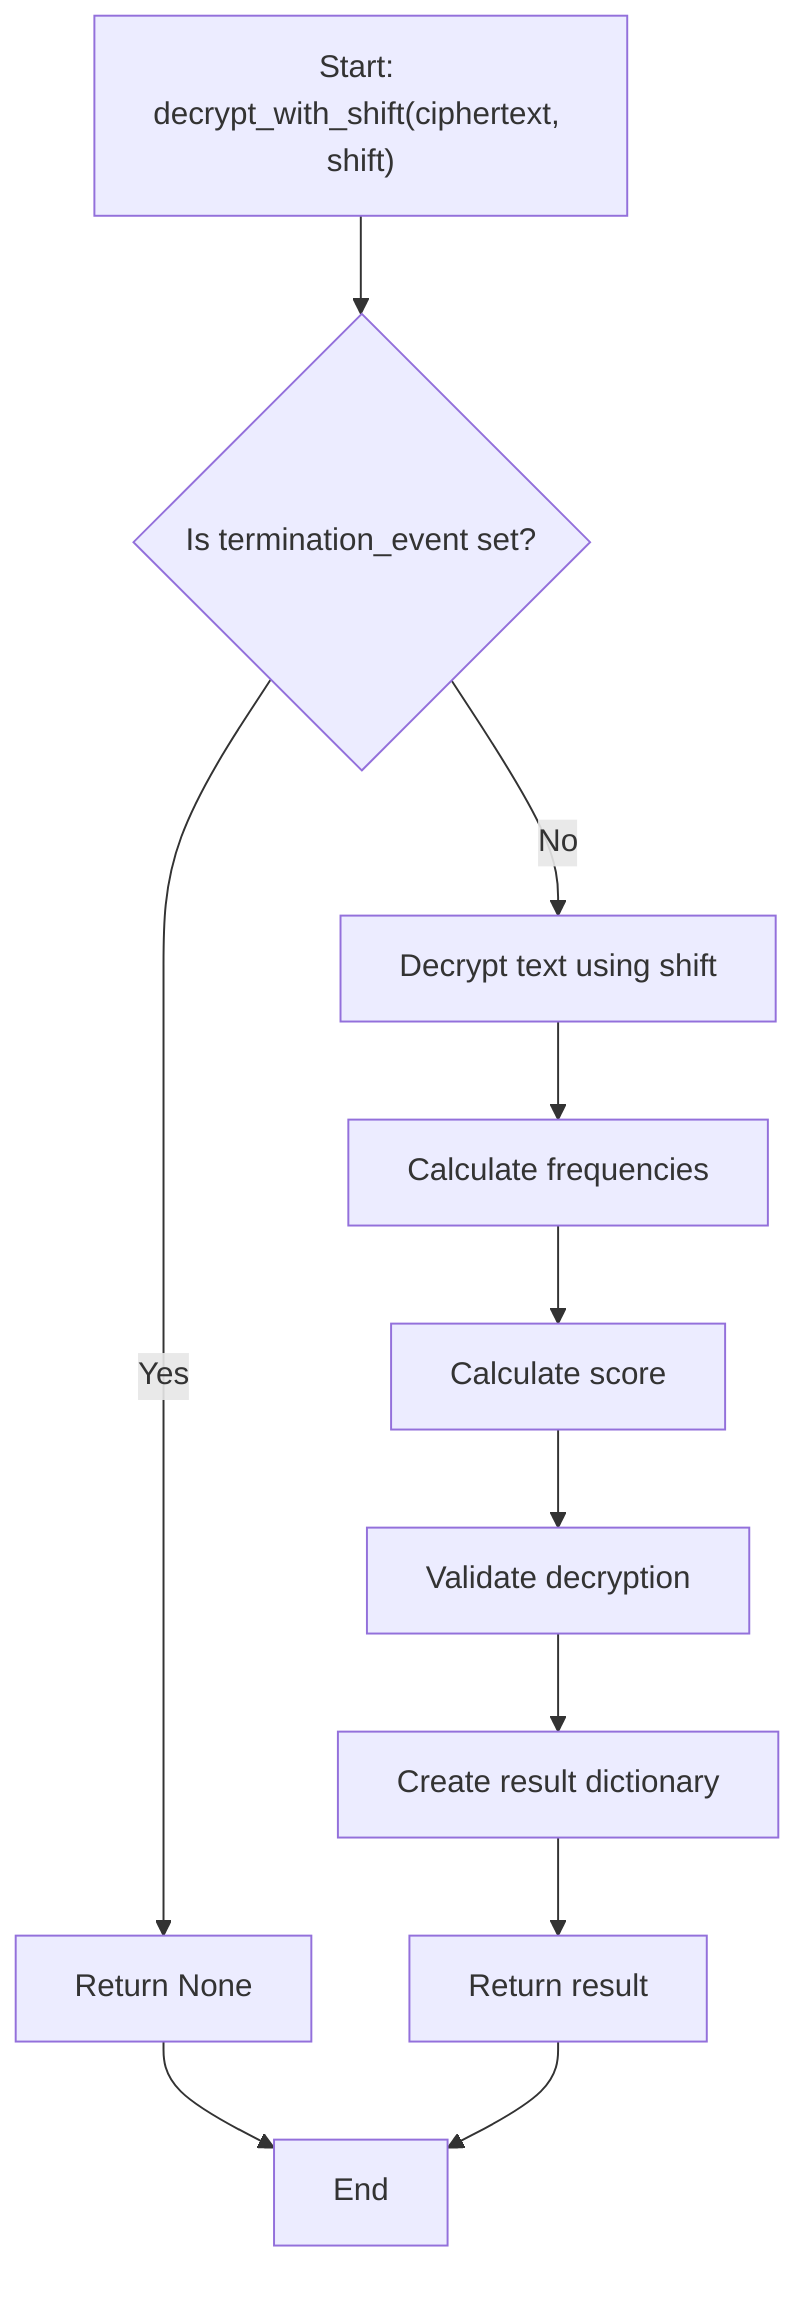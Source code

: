 graph TD;
    A["Start: decrypt_with_shift(ciphertext, shift)"] --> B{"Is termination_event set?"}
    B -->|Yes| C["Return None"]
    B -->|No| D["Decrypt text using shift"]
    D --> E["Calculate frequencies"]
    E --> F["Calculate score"]
    F --> G["Validate decryption"]
    G --> H["Create result dictionary"]
    H --> I["Return result"]
    C --> J["End"]
    I --> J